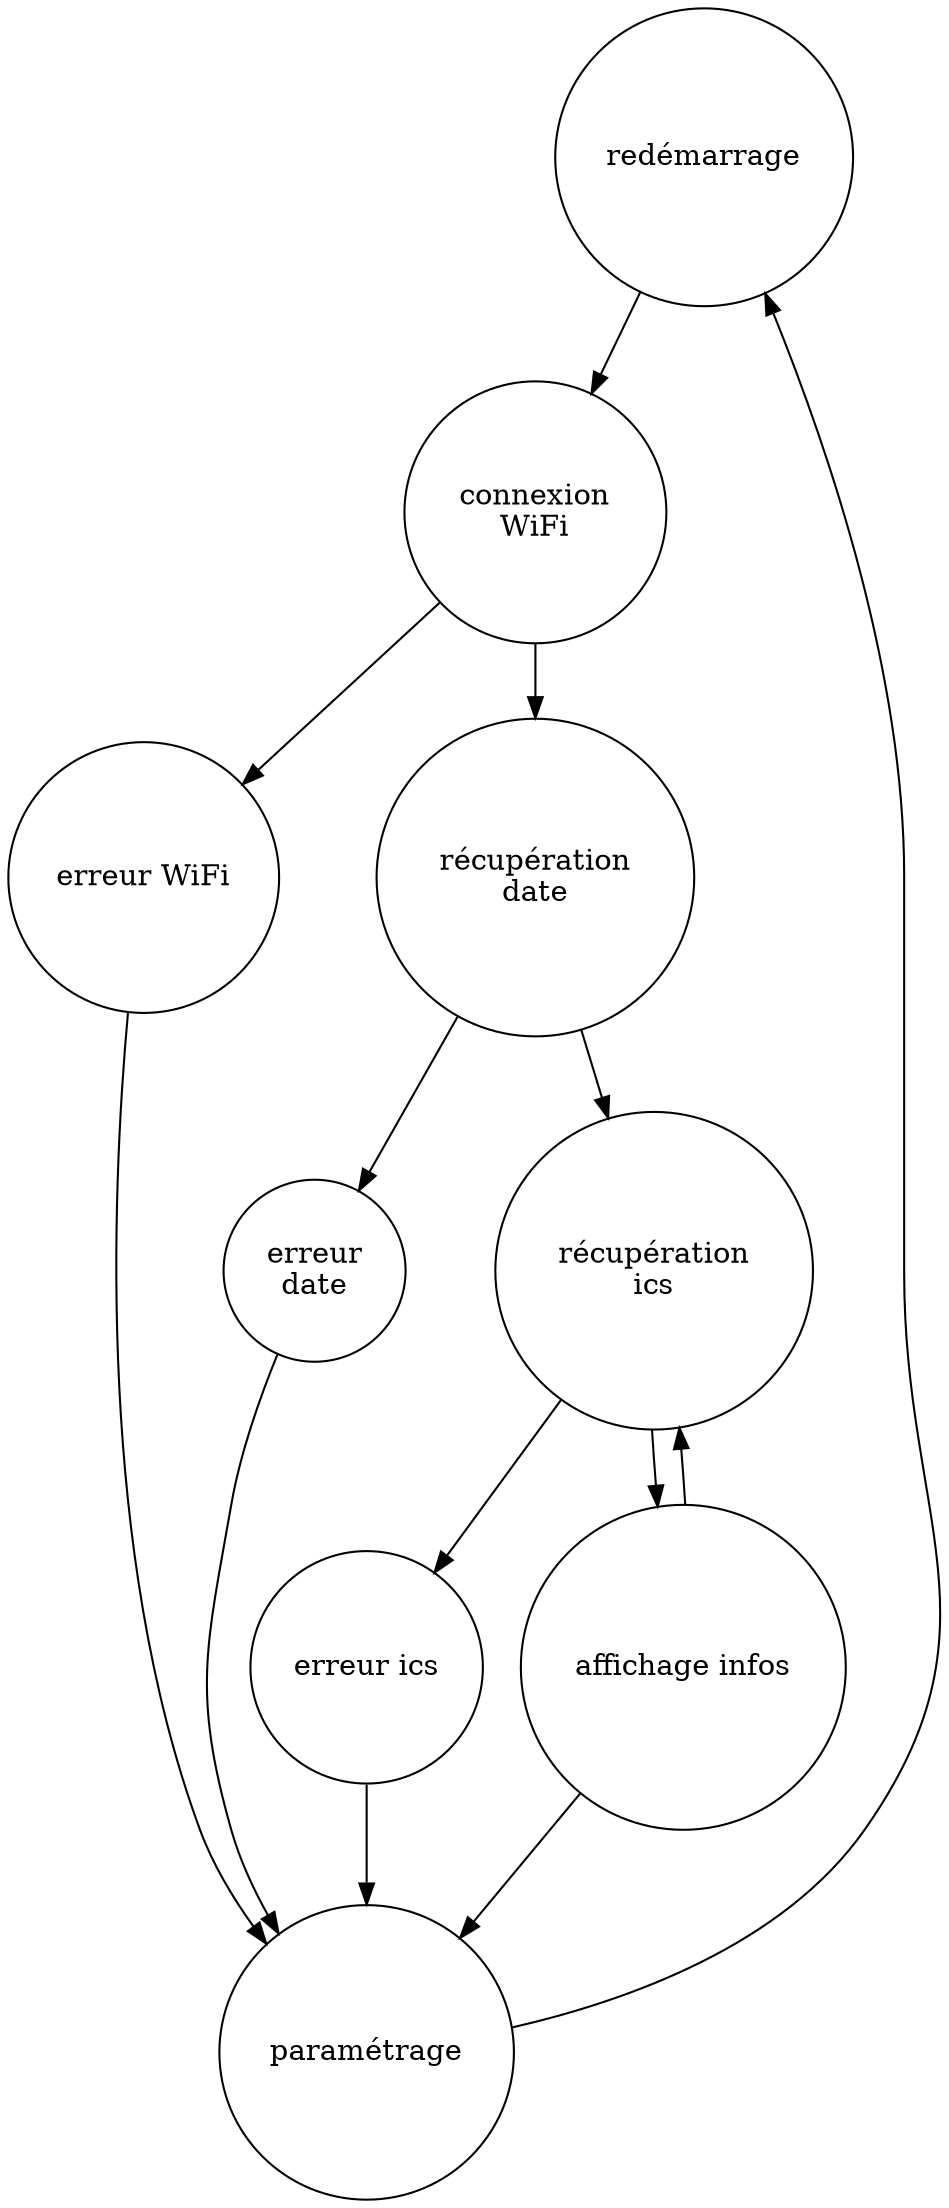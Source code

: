 digraph states {
	node [shape=circle];
	reboot[label="redémarrage"];
	wifico[label="connexion\nWiFi"];
	err_wifico[label="erreur WiFi"];
	date[label="récupération\ndate"];
	err_date[label="erreur\ndate"];
	ics[label="récupération\nics"];
	err_ics[label="erreur ics"];
	settings[label="paramétrage"];
	showtime[label="affichage infos"];

	reboot->wifico
	wifico->err_wifico
	wifico->date
	date->err_date
	date->ics
	ics->err_ics
	ics->showtime
	showtime->settings
	settings->reboot
	err_wifico->settings
	err_date->settings
	err_ics->settings
	showtime->ics
}
